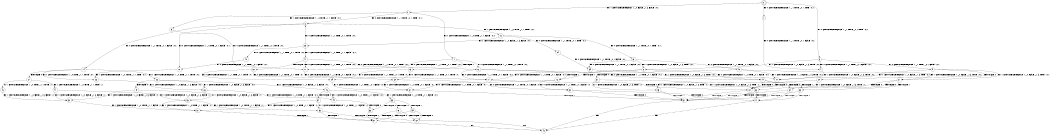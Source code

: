 digraph BCG {
size = "7, 10.5";
center = TRUE;
node [shape = circle];
0 [peripheries = 2];
0 -> 1 [label = "EX !0 !ATOMIC_EXCH_BRANCH (1, +1, TRUE, +0, 1, TRUE) !:0:1:"];
0 -> 2 [label = "EX !1 !ATOMIC_EXCH_BRANCH (1, +0, FALSE, +1, 3, FALSE) !:0:1:"];
0 -> 3 [label = "EX !0 !ATOMIC_EXCH_BRANCH (1, +1, TRUE, +0, 1, TRUE) !:0:1:"];
1 -> 4 [label = "EX !0 !ATOMIC_EXCH_BRANCH (1, +1, TRUE, +0, 1, FALSE) !:0:1:"];
2 -> 5 [label = "EX !1 !ATOMIC_EXCH_BRANCH (1, +0, TRUE, +1, 1, FALSE) !:0:1:"];
2 -> 6 [label = "EX !0 !ATOMIC_EXCH_BRANCH (1, +1, TRUE, +0, 1, TRUE) !:0:1:"];
2 -> 7 [label = "EX !1 !ATOMIC_EXCH_BRANCH (1, +0, TRUE, +1, 1, FALSE) !:0:1:"];
3 -> 4 [label = "EX !0 !ATOMIC_EXCH_BRANCH (1, +1, TRUE, +0, 1, FALSE) !:0:1:"];
3 -> 8 [label = "EX !1 !ATOMIC_EXCH_BRANCH (1, +0, FALSE, +1, 3, TRUE) !:0:1:"];
3 -> 9 [label = "EX !0 !ATOMIC_EXCH_BRANCH (1, +1, TRUE, +0, 1, FALSE) !:0:1:"];
4 -> 10 [label = "EX !1 !ATOMIC_EXCH_BRANCH (1, +0, FALSE, +1, 3, TRUE) !:0:1:"];
5 -> 11 [label = "EX !0 !ATOMIC_EXCH_BRANCH (1, +1, TRUE, +0, 1, TRUE) !:0:1:"];
6 -> 12 [label = "EX !0 !ATOMIC_EXCH_BRANCH (1, +1, TRUE, +0, 1, FALSE) !:0:1:"];
6 -> 13 [label = "EX !1 !ATOMIC_EXCH_BRANCH (1, +0, TRUE, +1, 1, TRUE) !:0:1:"];
6 -> 14 [label = "EX !0 !ATOMIC_EXCH_BRANCH (1, +1, TRUE, +0, 1, FALSE) !:0:1:"];
7 -> 11 [label = "EX !0 !ATOMIC_EXCH_BRANCH (1, +1, TRUE, +0, 1, TRUE) !:0:1:"];
7 -> 15 [label = "TERMINATE !1"];
7 -> 16 [label = "EX !0 !ATOMIC_EXCH_BRANCH (1, +1, TRUE, +0, 1, TRUE) !:0:1:"];
8 -> 17 [label = "EX !0 !ATOMIC_EXCH_BRANCH (1, +1, TRUE, +0, 1, FALSE) !:0:1:"];
8 -> 18 [label = "TERMINATE !1"];
8 -> 19 [label = "EX !0 !ATOMIC_EXCH_BRANCH (1, +1, TRUE, +0, 1, FALSE) !:0:1:"];
9 -> 10 [label = "EX !1 !ATOMIC_EXCH_BRANCH (1, +0, FALSE, +1, 3, TRUE) !:0:1:"];
9 -> 20 [label = "TERMINATE !0"];
9 -> 21 [label = "EX !1 !ATOMIC_EXCH_BRANCH (1, +0, FALSE, +1, 3, TRUE) !:0:1:"];
10 -> 22 [label = "TERMINATE !0"];
11 -> 17 [label = "EX !0 !ATOMIC_EXCH_BRANCH (1, +1, TRUE, +0, 1, FALSE) !:0:1:"];
12 -> 23 [label = "EX !1 !ATOMIC_EXCH_BRANCH (1, +0, TRUE, +1, 1, TRUE) !:0:1:"];
13 -> 24 [label = "EX !0 !ATOMIC_EXCH_BRANCH (1, +1, TRUE, +0, 1, TRUE) !:0:1:"];
13 -> 25 [label = "EX !1 !ATOMIC_EXCH_BRANCH (1, +0, FALSE, +1, 3, FALSE) !:0:1:"];
13 -> 26 [label = "EX !0 !ATOMIC_EXCH_BRANCH (1, +1, TRUE, +0, 1, TRUE) !:0:1:"];
14 -> 23 [label = "EX !1 !ATOMIC_EXCH_BRANCH (1, +0, TRUE, +1, 1, TRUE) !:0:1:"];
14 -> 27 [label = "TERMINATE !0"];
14 -> 28 [label = "EX !1 !ATOMIC_EXCH_BRANCH (1, +0, TRUE, +1, 1, TRUE) !:0:1:"];
15 -> 29 [label = "EX !0 !ATOMIC_EXCH_BRANCH (1, +1, TRUE, +0, 1, TRUE) !:0:"];
15 -> 30 [label = "EX !0 !ATOMIC_EXCH_BRANCH (1, +1, TRUE, +0, 1, TRUE) !:0:"];
16 -> 17 [label = "EX !0 !ATOMIC_EXCH_BRANCH (1, +1, TRUE, +0, 1, FALSE) !:0:1:"];
16 -> 18 [label = "TERMINATE !1"];
16 -> 19 [label = "EX !0 !ATOMIC_EXCH_BRANCH (1, +1, TRUE, +0, 1, FALSE) !:0:1:"];
17 -> 22 [label = "TERMINATE !0"];
18 -> 31 [label = "EX !0 !ATOMIC_EXCH_BRANCH (1, +1, TRUE, +0, 1, FALSE) !:0:"];
18 -> 32 [label = "EX !0 !ATOMIC_EXCH_BRANCH (1, +1, TRUE, +0, 1, FALSE) !:0:"];
19 -> 22 [label = "TERMINATE !0"];
19 -> 33 [label = "TERMINATE !1"];
19 -> 34 [label = "TERMINATE !0"];
20 -> 35 [label = "EX !1 !ATOMIC_EXCH_BRANCH (1, +0, FALSE, +1, 3, TRUE) !:1:"];
20 -> 36 [label = "EX !1 !ATOMIC_EXCH_BRANCH (1, +0, FALSE, +1, 3, TRUE) !:1:"];
21 -> 22 [label = "TERMINATE !0"];
21 -> 33 [label = "TERMINATE !1"];
21 -> 34 [label = "TERMINATE !0"];
22 -> 37 [label = "TERMINATE !1"];
23 -> 38 [label = "EX !1 !ATOMIC_EXCH_BRANCH (1, +0, FALSE, +1, 3, FALSE) !:0:1:"];
24 -> 39 [label = "EX !0 !ATOMIC_EXCH_BRANCH (1, +1, TRUE, +0, 1, FALSE) !:0:1:"];
25 -> 40 [label = "EX !0 !ATOMIC_EXCH_BRANCH (1, +1, TRUE, +0, 1, TRUE) !:0:1:"];
25 -> 41 [label = "EX !1 !ATOMIC_EXCH_BRANCH (1, +0, TRUE, +1, 1, FALSE) !:0:1:"];
25 -> 6 [label = "EX !0 !ATOMIC_EXCH_BRANCH (1, +1, TRUE, +0, 1, TRUE) !:0:1:"];
26 -> 39 [label = "EX !0 !ATOMIC_EXCH_BRANCH (1, +1, TRUE, +0, 1, FALSE) !:0:1:"];
26 -> 8 [label = "EX !1 !ATOMIC_EXCH_BRANCH (1, +0, FALSE, +1, 3, TRUE) !:0:1:"];
26 -> 42 [label = "EX !0 !ATOMIC_EXCH_BRANCH (1, +1, TRUE, +0, 1, FALSE) !:0:1:"];
27 -> 43 [label = "EX !1 !ATOMIC_EXCH_BRANCH (1, +0, TRUE, +1, 1, TRUE) !:1:"];
27 -> 44 [label = "EX !1 !ATOMIC_EXCH_BRANCH (1, +0, TRUE, +1, 1, TRUE) !:1:"];
28 -> 38 [label = "EX !1 !ATOMIC_EXCH_BRANCH (1, +0, FALSE, +1, 3, FALSE) !:0:1:"];
28 -> 45 [label = "TERMINATE !0"];
28 -> 46 [label = "EX !1 !ATOMIC_EXCH_BRANCH (1, +0, FALSE, +1, 3, FALSE) !:0:1:"];
29 -> 31 [label = "EX !0 !ATOMIC_EXCH_BRANCH (1, +1, TRUE, +0, 1, FALSE) !:0:"];
30 -> 31 [label = "EX !0 !ATOMIC_EXCH_BRANCH (1, +1, TRUE, +0, 1, FALSE) !:0:"];
30 -> 32 [label = "EX !0 !ATOMIC_EXCH_BRANCH (1, +1, TRUE, +0, 1, FALSE) !:0:"];
31 -> 37 [label = "TERMINATE !0"];
32 -> 37 [label = "TERMINATE !0"];
32 -> 47 [label = "TERMINATE !0"];
33 -> 37 [label = "TERMINATE !0"];
33 -> 47 [label = "TERMINATE !0"];
34 -> 37 [label = "TERMINATE !1"];
34 -> 47 [label = "TERMINATE !1"];
35 -> 37 [label = "TERMINATE !1"];
36 -> 37 [label = "TERMINATE !1"];
36 -> 47 [label = "TERMINATE !1"];
37 -> 48 [label = "exit"];
38 -> 49 [label = "EX !1 !ATOMIC_EXCH_BRANCH (1, +0, TRUE, +1, 1, FALSE) !:0:1:"];
39 -> 10 [label = "EX !1 !ATOMIC_EXCH_BRANCH (1, +0, FALSE, +1, 3, TRUE) !:0:1:"];
40 -> 12 [label = "EX !0 !ATOMIC_EXCH_BRANCH (1, +1, TRUE, +0, 1, FALSE) !:0:1:"];
41 -> 11 [label = "EX !0 !ATOMIC_EXCH_BRANCH (1, +1, TRUE, +0, 1, TRUE) !:0:1:"];
41 -> 50 [label = "TERMINATE !1"];
41 -> 16 [label = "EX !0 !ATOMIC_EXCH_BRANCH (1, +1, TRUE, +0, 1, TRUE) !:0:1:"];
42 -> 10 [label = "EX !1 !ATOMIC_EXCH_BRANCH (1, +0, FALSE, +1, 3, TRUE) !:0:1:"];
42 -> 51 [label = "TERMINATE !0"];
42 -> 21 [label = "EX !1 !ATOMIC_EXCH_BRANCH (1, +0, FALSE, +1, 3, TRUE) !:0:1:"];
43 -> 52 [label = "EX !1 !ATOMIC_EXCH_BRANCH (1, +0, FALSE, +1, 3, FALSE) !:1:"];
44 -> 52 [label = "EX !1 !ATOMIC_EXCH_BRANCH (1, +0, FALSE, +1, 3, FALSE) !:1:"];
44 -> 53 [label = "EX !1 !ATOMIC_EXCH_BRANCH (1, +0, FALSE, +1, 3, FALSE) !:1:"];
45 -> 52 [label = "EX !1 !ATOMIC_EXCH_BRANCH (1, +0, FALSE, +1, 3, FALSE) !:1:"];
45 -> 53 [label = "EX !1 !ATOMIC_EXCH_BRANCH (1, +0, FALSE, +1, 3, FALSE) !:1:"];
46 -> 49 [label = "EX !1 !ATOMIC_EXCH_BRANCH (1, +0, TRUE, +1, 1, FALSE) !:0:1:"];
46 -> 54 [label = "TERMINATE !0"];
46 -> 55 [label = "EX !1 !ATOMIC_EXCH_BRANCH (1, +0, TRUE, +1, 1, FALSE) !:0:1:"];
47 -> 48 [label = "exit"];
49 -> 56 [label = "TERMINATE !0"];
50 -> 29 [label = "EX !0 !ATOMIC_EXCH_BRANCH (1, +1, TRUE, +0, 1, TRUE) !:0:"];
50 -> 30 [label = "EX !0 !ATOMIC_EXCH_BRANCH (1, +1, TRUE, +0, 1, TRUE) !:0:"];
51 -> 35 [label = "EX !1 !ATOMIC_EXCH_BRANCH (1, +0, FALSE, +1, 3, TRUE) !:1:"];
51 -> 36 [label = "EX !1 !ATOMIC_EXCH_BRANCH (1, +0, FALSE, +1, 3, TRUE) !:1:"];
52 -> 57 [label = "EX !1 !ATOMIC_EXCH_BRANCH (1, +0, TRUE, +1, 1, FALSE) !:1:"];
53 -> 57 [label = "EX !1 !ATOMIC_EXCH_BRANCH (1, +0, TRUE, +1, 1, FALSE) !:1:"];
53 -> 58 [label = "EX !1 !ATOMIC_EXCH_BRANCH (1, +0, TRUE, +1, 1, FALSE) !:1:"];
54 -> 57 [label = "EX !1 !ATOMIC_EXCH_BRANCH (1, +0, TRUE, +1, 1, FALSE) !:1:"];
54 -> 58 [label = "EX !1 !ATOMIC_EXCH_BRANCH (1, +0, TRUE, +1, 1, FALSE) !:1:"];
55 -> 56 [label = "TERMINATE !0"];
55 -> 59 [label = "TERMINATE !1"];
55 -> 60 [label = "TERMINATE !0"];
56 -> 61 [label = "TERMINATE !1"];
57 -> 61 [label = "TERMINATE !1"];
58 -> 61 [label = "TERMINATE !1"];
58 -> 62 [label = "TERMINATE !1"];
59 -> 61 [label = "TERMINATE !0"];
59 -> 62 [label = "TERMINATE !0"];
60 -> 61 [label = "TERMINATE !1"];
60 -> 62 [label = "TERMINATE !1"];
61 -> 48 [label = "exit"];
62 -> 48 [label = "exit"];
}
